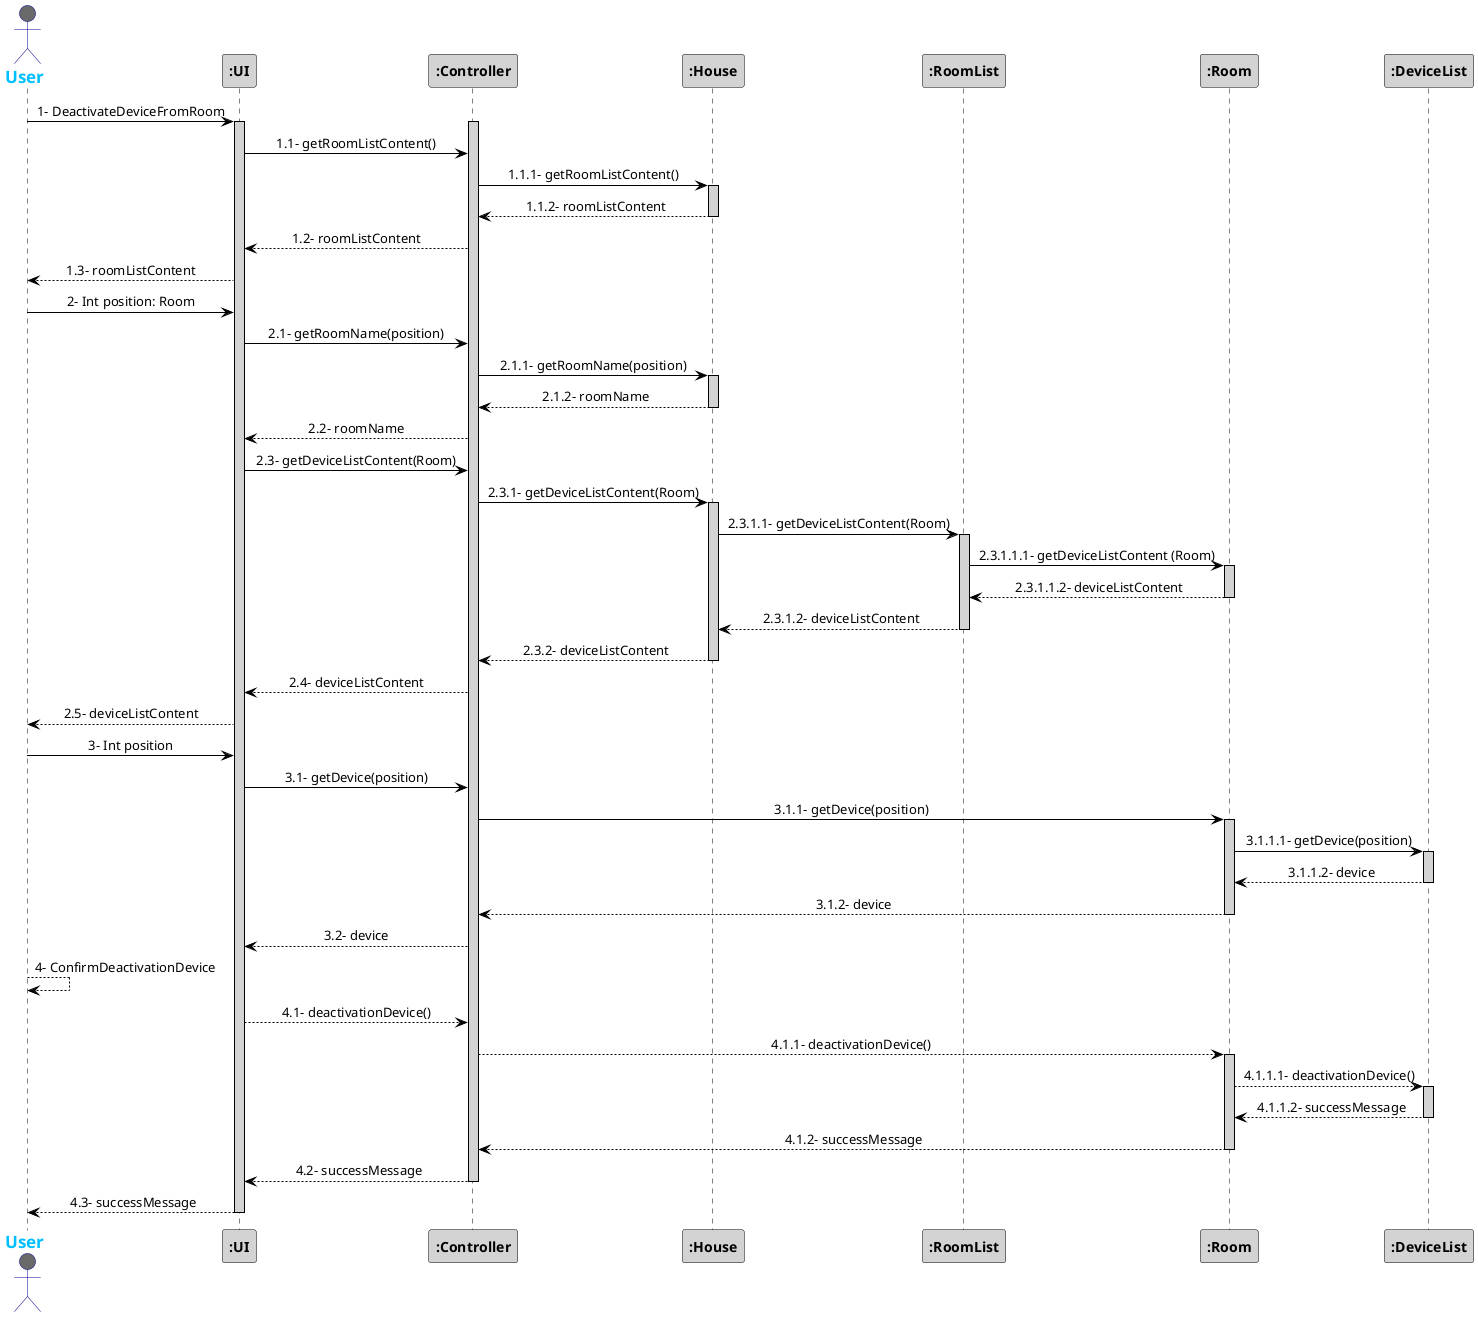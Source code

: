 @startuml
skinparam sequenceMessageAlign center
skinparam sequence {
	ArrowColor Black
	ActorBorderColor DarkBlue
	LifeLineBorderColor black
	LifeLineBackgroundColor LightGrey

	ParticipantBorderColor Black
	ParticipantBackgroundColor LightGrey
	ParticipantFontStyle Bold

	ActorBackgroundColor DimGrey
	ActorFontColor DeepSkyBlue
	ActorFontStyle Bold
	ActorFontSize 17
	ActorFontName Aapex
}

actor User
User -> ":UI": 1- DeactivateDeviceFromRoom
activate ":UI"
activate ":Controller"
":UI" -> ":Controller": 1.1- getRoomListContent()
":Controller" -> ":House": 1.1.1- getRoomListContent()
activate ":House"

":Controller" <-- ":House": 1.1.2- roomListContent
deactivate ":House"
":UI" <-- ":Controller": 1.2- roomListContent
User <-- ":UI": 1.3- roomListContent

User -> ":UI": 2- Int position: Room
":UI" -> ":Controller": 2.1- getRoomName(position)
":Controller" -> ":House": 2.1.1- getRoomName(position)
activate ":House"
":Controller" <-- ":House": 2.1.2- roomName
deactivate ":House"
":UI" <-- ":Controller": 2.2- roomName


":UI" -> ":Controller": 2.3- getDeviceListContent(Room)
":Controller" -> ":House": 2.3.1- getDeviceListContent(Room)
activate ":House"
":House" -> ":RoomList": 2.3.1.1- getDeviceListContent(Room)
activate ":RoomList"
":RoomList" -> ":Room": 2.3.1.1.1- getDeviceListContent (Room)
activate ":Room"
":RoomList" <-- ":Room": 2.3.1.1.2- deviceListContent
deactivate ":Room"
":House" <-- ":RoomList":  2.3.1.2- deviceListContent
deactivate ":RoomList"
":Controller" <-- ":House": 2.3.2- deviceListContent
deactivate ":House"
":UI" <-- ":Controller": 2.4- deviceListContent
User <-- ":UI": 2.5- deviceListContent

User -> ":UI": 3- Int position
":UI" -> ":Controller": 3.1- getDevice(position)
":Controller" -> ":Room": 3.1.1- getDevice(position)
activate ":Room"
":Room" -> ":DeviceList": 3.1.1.1- getDevice(position)
activate ":DeviceList"
":Room" <-- ":DeviceList": 3.1.1.2- device
deactivate ":DeviceList"
":Controller" <-- ":Room": 3.1.2- device
deactivate ":Room"
":UI" <-- ":Controller": 3.2- device


User --> User: 4- ConfirmDeactivationDevice
":UI" --> ":Controller": 4.1- deactivationDevice()
":Controller" --> ":Room": 4.1.1- deactivationDevice()
activate ":Room"
":Room" --> ":DeviceList": 4.1.1.1- deactivationDevice()
activate ":DeviceList"
":Room" <-- ":DeviceList": 4.1.1.2- successMessage
deactivate ":DeviceList"
":Controller" <-- ":Room": 4.1.2- successMessage
deactivate ":Room"
":UI" <-- ":Controller": 4.2- successMessage
deactivate ":Controller"
User <-- ":UI": 4.3- successMessage
deactivate ":UI"

@enduml